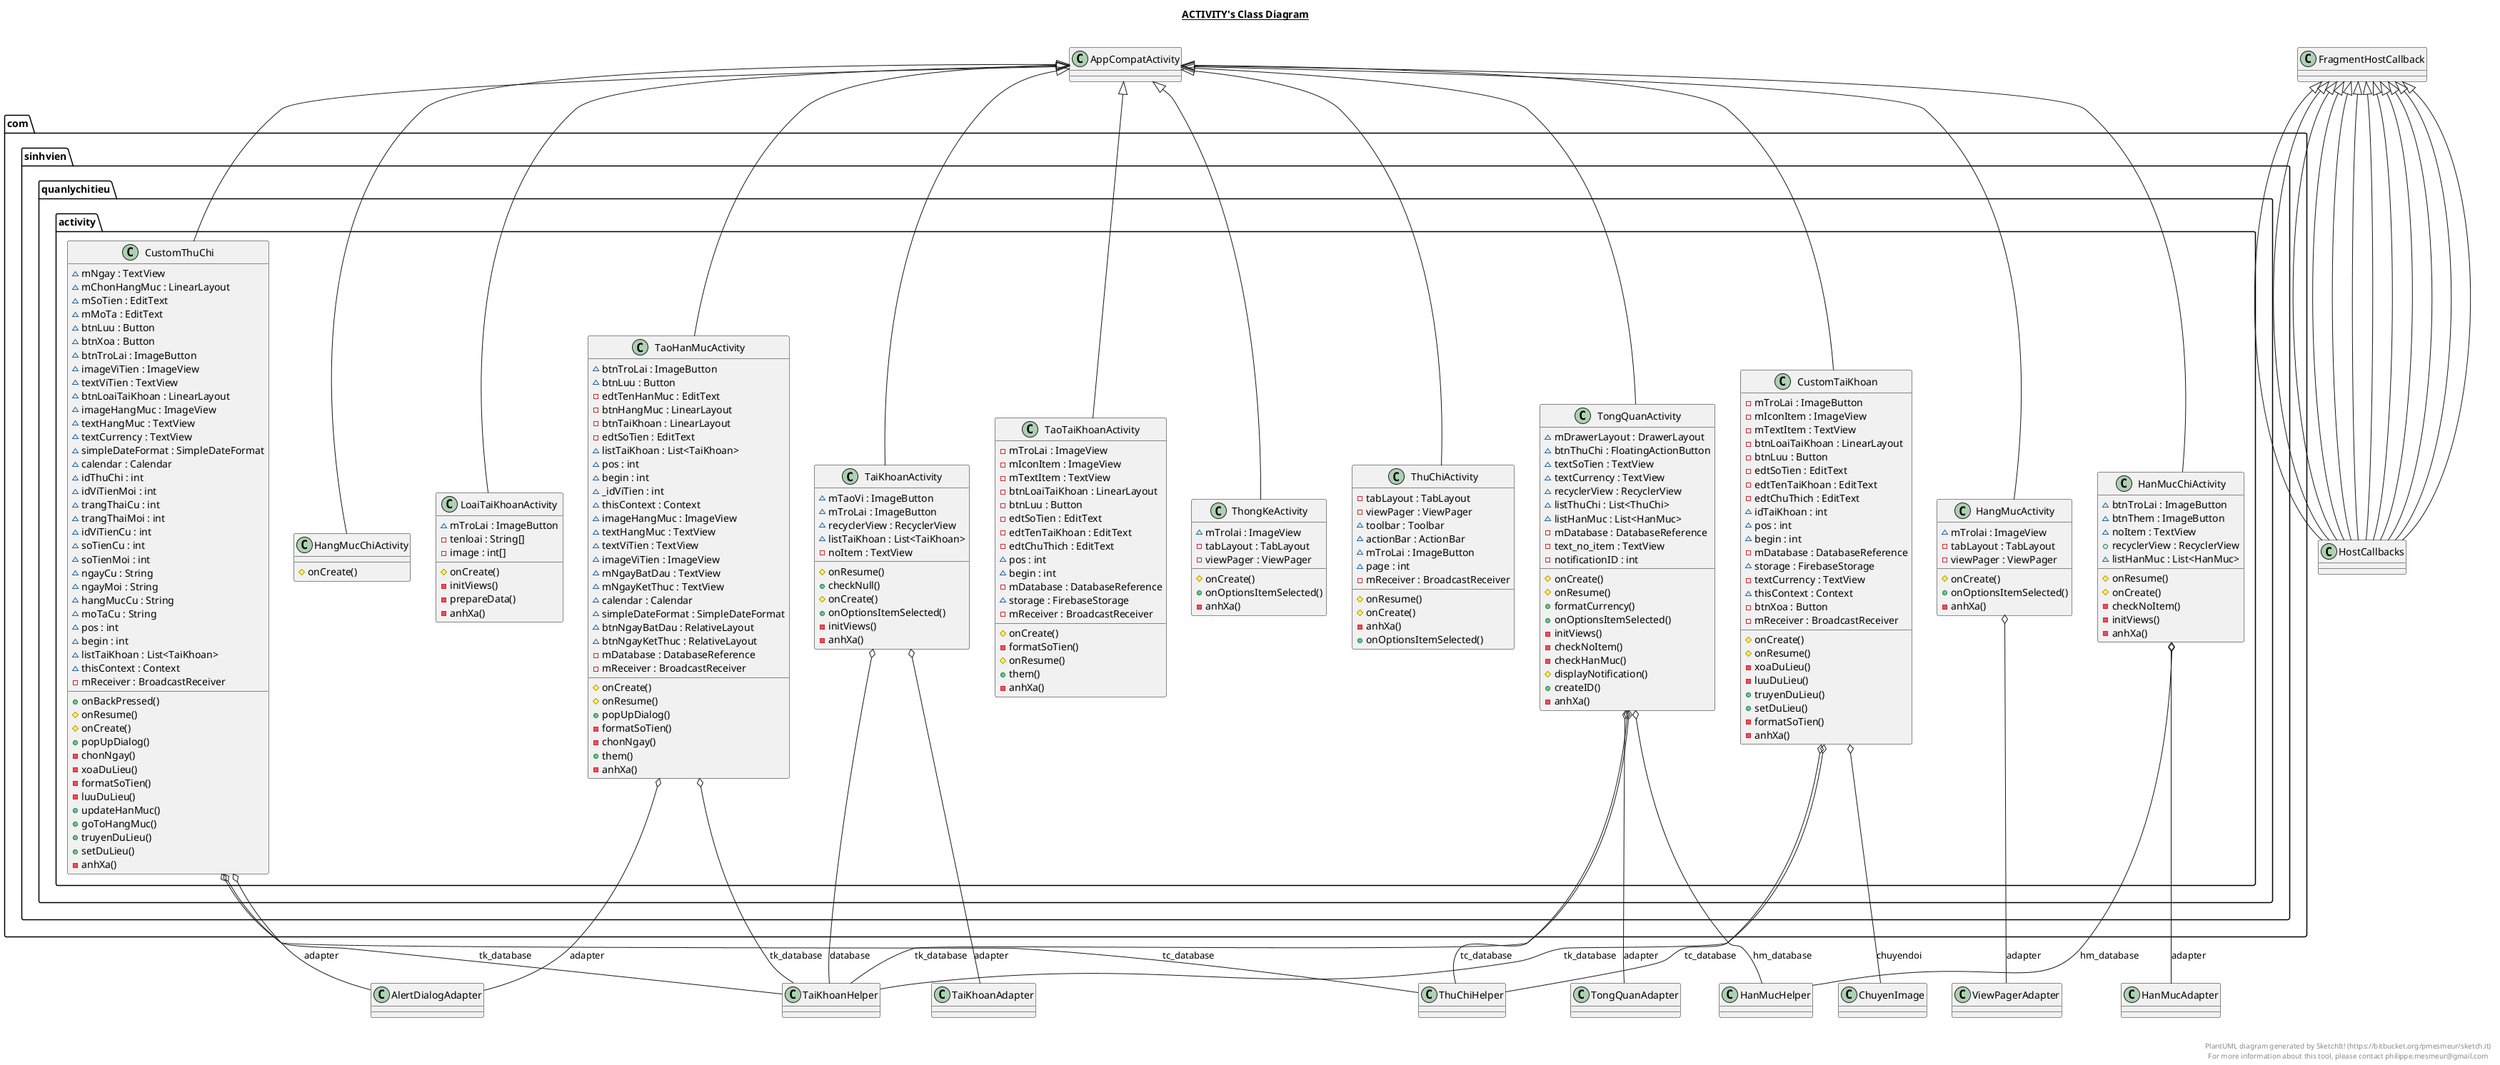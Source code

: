 @startuml

title __ACTIVITY's Class Diagram__\n

  package com.sinhvien.quanlychitieu {
    package com.sinhvien.quanlychitieu.activity {
      class CustomTaiKhoan {
          - mTroLai : ImageButton
          - mIconItem : ImageView
          - mTextItem : TextView
          - btnLoaiTaiKhoan : LinearLayout
          - btnLuu : Button
          - edtSoTien : EditText
          - edtTenTaiKhoan : EditText
          - edtChuThich : EditText
          ~ idTaiKhoan : int
          ~ pos : int
          ~ begin : int
          - mDatabase : DatabaseReference
          ~ storage : FirebaseStorage
          - textCurrency : TextView
          ~ thisContext : Context
          - btnXoa : Button
          - mReceiver : BroadcastReceiver
          # onCreate()
          # onResume()
          - xoaDuLieu()
          - luuDuLieu()
          + truyenDuLieu()
          + setDuLieu()
          - formatSoTien()
          - anhXa()
      }
    }
  }
  

  package com.sinhvien.quanlychitieu {
    package com.sinhvien.quanlychitieu.activity {
      class CustomThuChi {
          ~ mNgay : TextView
          ~ mChonHangMuc : LinearLayout
          ~ mSoTien : EditText
          ~ mMoTa : EditText
          ~ btnLuu : Button
          ~ btnXoa : Button
          ~ btnTroLai : ImageButton
          ~ imageViTien : ImageView
          ~ textViTien : TextView
          ~ btnLoaiTaiKhoan : LinearLayout
          ~ imageHangMuc : ImageView
          ~ textHangMuc : TextView
          ~ textCurrency : TextView
          ~ simpleDateFormat : SimpleDateFormat
          ~ calendar : Calendar
          ~ idThuChi : int
          ~ idViTienMoi : int
          ~ trangThaiCu : int
          ~ trangThaiMoi : int
          ~ idViTienCu : int
          ~ soTienCu : int
          ~ soTienMoi : int
          ~ ngayCu : String
          ~ ngayMoi : String
          ~ hangMucCu : String
          ~ moTaCu : String
          ~ pos : int
          ~ begin : int
          ~ listTaiKhoan : List<TaiKhoan>
          ~ thisContext : Context
          - mReceiver : BroadcastReceiver
          + onBackPressed()
          # onResume()
          # onCreate()
          + popUpDialog()
          - chonNgay()
          - xoaDuLieu()
          - formatSoTien()
          - luuDuLieu()
          + updateHanMuc()
          + goToHangMuc()
          + truyenDuLieu()
          + setDuLieu()
          - anhXa()
      }
    }
  }
  

  package com.sinhvien.quanlychitieu {
    package com.sinhvien.quanlychitieu.activity {
      class HanMucChiActivity {
          ~ btnTroLai : ImageButton
          ~ btnThem : ImageButton
          ~ noItem : TextView
          + recyclerView : RecyclerView
          ~ listHanMuc : List<HanMuc>
          # onResume()
          # onCreate()
          - checkNoItem()
          - initViews()
          - anhXa()
      }
    }
  }
  

  package com.sinhvien.quanlychitieu {
    package com.sinhvien.quanlychitieu.activity {
      class HangMucActivity {
          ~ mTrolai : ImageView
          - tabLayout : TabLayout
          - viewPager : ViewPager
          # onCreate()
          + onOptionsItemSelected()
          - anhXa()
      }
    }
  }
  

  package com.sinhvien.quanlychitieu {
    package com.sinhvien.quanlychitieu.activity {
      class HangMucChiActivity {
          # onCreate()
      }
    }
  }
  

  package com.sinhvien.quanlychitieu {
    package com.sinhvien.quanlychitieu.activity {
      class LoaiTaiKhoanActivity {
          ~ mTroLai : ImageButton
          - tenloai : String[]
          - image : int[]
          # onCreate()
          - initViews()
          - prepareData()
          - anhXa()
      }
    }
  }
  

  package com.sinhvien.quanlychitieu {
    package com.sinhvien.quanlychitieu.activity {
      class TaiKhoanActivity {
          ~ mTaoVi : ImageButton
          ~ mTroLai : ImageButton
          ~ recyclerView : RecyclerView
          ~ listTaiKhoan : List<TaiKhoan>
          - noItem : TextView
          # onResume()
          + checkNull()
          # onCreate()
          + onOptionsItemSelected()
          - initViews()
          - anhXa()
      }
    }
  }
  

  package com.sinhvien.quanlychitieu {
    package com.sinhvien.quanlychitieu.activity {
      class TaoHanMucActivity {
          ~ btnTroLai : ImageButton
          ~ btnLuu : Button
          - edtTenHanMuc : EditText
          - btnHangMuc : LinearLayout
          - btnTaiKhoan : LinearLayout
          - edtSoTien : EditText
          ~ listTaiKhoan : List<TaiKhoan>
          ~ pos : int
          ~ begin : int
          ~ _idViTien : int
          ~ thisContext : Context
          ~ imageHangMuc : ImageView
          ~ textHangMuc : TextView
          ~ textViTien : TextView
          ~ imageViTien : ImageView
          ~ mNgayBatDau : TextView
          ~ mNgayKetThuc : TextView
          ~ calendar : Calendar
          ~ simpleDateFormat : SimpleDateFormat
          ~ btnNgayBatDau : RelativeLayout
          ~ btnNgayKetThuc : RelativeLayout
          - mDatabase : DatabaseReference
          - mReceiver : BroadcastReceiver
          # onCreate()
          # onResume()
          + popUpDialog()
          - formatSoTien()
          - chonNgay()
          + them()
          - anhXa()
      }
    }
  }
  

  package com.sinhvien.quanlychitieu {
    package com.sinhvien.quanlychitieu.activity {
      class TaoTaiKhoanActivity {
          - mTroLai : ImageView
          - mIconItem : ImageView
          - mTextItem : TextView
          - btnLoaiTaiKhoan : LinearLayout
          - btnLuu : Button
          - edtSoTien : EditText
          - edtTenTaiKhoan : EditText
          - edtChuThich : EditText
          ~ pos : int
          ~ begin : int
          - mDatabase : DatabaseReference
          ~ storage : FirebaseStorage
          - mReceiver : BroadcastReceiver
          # onCreate()
          - formatSoTien()
          # onResume()
          + them()
          - anhXa()
      }
    }
  }
  

  package com.sinhvien.quanlychitieu {
    package com.sinhvien.quanlychitieu.activity {
      class ThongKeActivity {
          ~ mTrolai : ImageView
          - tabLayout : TabLayout
          - viewPager : ViewPager
          # onCreate()
          + onOptionsItemSelected()
          - anhXa()
      }
    }
  }
  

  package com.sinhvien.quanlychitieu {
    package com.sinhvien.quanlychitieu.activity {
      class ThuChiActivity {
          - tabLayout : TabLayout
          - viewPager : ViewPager
          ~ toolbar : Toolbar
          ~ actionBar : ActionBar
          ~ mTroLai : ImageButton
          ~ page : int
          - mReceiver : BroadcastReceiver
          # onResume()
          # onCreate()
          - anhXa()
          + onOptionsItemSelected()
      }
    }
  }
  

  package com.sinhvien.quanlychitieu {
    package com.sinhvien.quanlychitieu.activity {
      class TongQuanActivity {
          ~ mDrawerLayout : DrawerLayout
          ~ btnThuChi : FloatingActionButton
          ~ textSoTien : TextView
          ~ textCurrency : TextView
          ~ recyclerView : RecyclerView
          ~ listThuChi : List<ThuChi>
          ~ listHanMuc : List<HanMuc>
          - mDatabase : DatabaseReference
          - text_no_item : TextView
          - notificationID : int
          # onCreate()
          # onResume()
          + formatCurrency()
          + onOptionsItemSelected()
          - initViews()
          - checkNoItem()
          - checkHanMuc()
          # displayNotification()
          + createID()
          - anhXa()
      }
    }
  }
  

  CustomTaiKhoan -up-|> AppCompatActivity
  CustomTaiKhoan o-- TaiKhoanHelper : tk_database
  CustomTaiKhoan o-- ThuChiHelper : tc_database
  CustomTaiKhoan o-- ChuyenImage : chuyendoi
  HostCallbacks -up-|> FragmentHostCallback
  CustomThuChi -up-|> AppCompatActivity
  CustomThuChi o-- ThuChiHelper : tc_database
  CustomThuChi o-- TaiKhoanHelper : tk_database
  CustomThuChi o-- AlertDialogAdapter : adapter
  HostCallbacks -up-|> FragmentHostCallback
  HanMucChiActivity -up-|> AppCompatActivity
  HanMucChiActivity o-- HanMucHelper : hm_database
  HanMucChiActivity o-- HanMucAdapter : adapter
  HostCallbacks -up-|> FragmentHostCallback
  HangMucActivity -up-|> AppCompatActivity
  HangMucActivity o-- ViewPagerAdapter : adapter
  HostCallbacks -up-|> FragmentHostCallback
  HangMucChiActivity -up-|> AppCompatActivity
  HostCallbacks -up-|> FragmentHostCallback
  LoaiTaiKhoanActivity -up-|> AppCompatActivity
  HostCallbacks -up-|> FragmentHostCallback
  TaiKhoanActivity -up-|> AppCompatActivity
  TaiKhoanActivity o-- TaiKhoanAdapter : adapter
  TaiKhoanActivity o-- TaiKhoanHelper : database
  HostCallbacks -up-|> FragmentHostCallback
  TaoHanMucActivity -up-|> AppCompatActivity
  TaoHanMucActivity o-- TaiKhoanHelper : tk_database
  TaoHanMucActivity o-- AlertDialogAdapter : adapter
  HostCallbacks -up-|> FragmentHostCallback
  TaoTaiKhoanActivity -up-|> AppCompatActivity
  HostCallbacks -up-|> FragmentHostCallback
  ThongKeActivity -up-|> AppCompatActivity
  HostCallbacks -up-|> FragmentHostCallback
  ThuChiActivity -up-|> AppCompatActivity
  HostCallbacks -up-|> FragmentHostCallback
  TongQuanActivity -up-|> AppCompatActivity
  TongQuanActivity o-- TongQuanAdapter : adapter
  TongQuanActivity o-- ThuChiHelper : tc_database
  TongQuanActivity o-- TaiKhoanHelper : tk_database
  TongQuanActivity o-- HanMucHelper : hm_database
  HostCallbacks -up-|> FragmentHostCallback


right footer


PlantUML diagram generated by SketchIt! (https://bitbucket.org/pmesmeur/sketch.it)
For more information about this tool, please contact philippe.mesmeur@gmail.com
endfooter

@enduml
